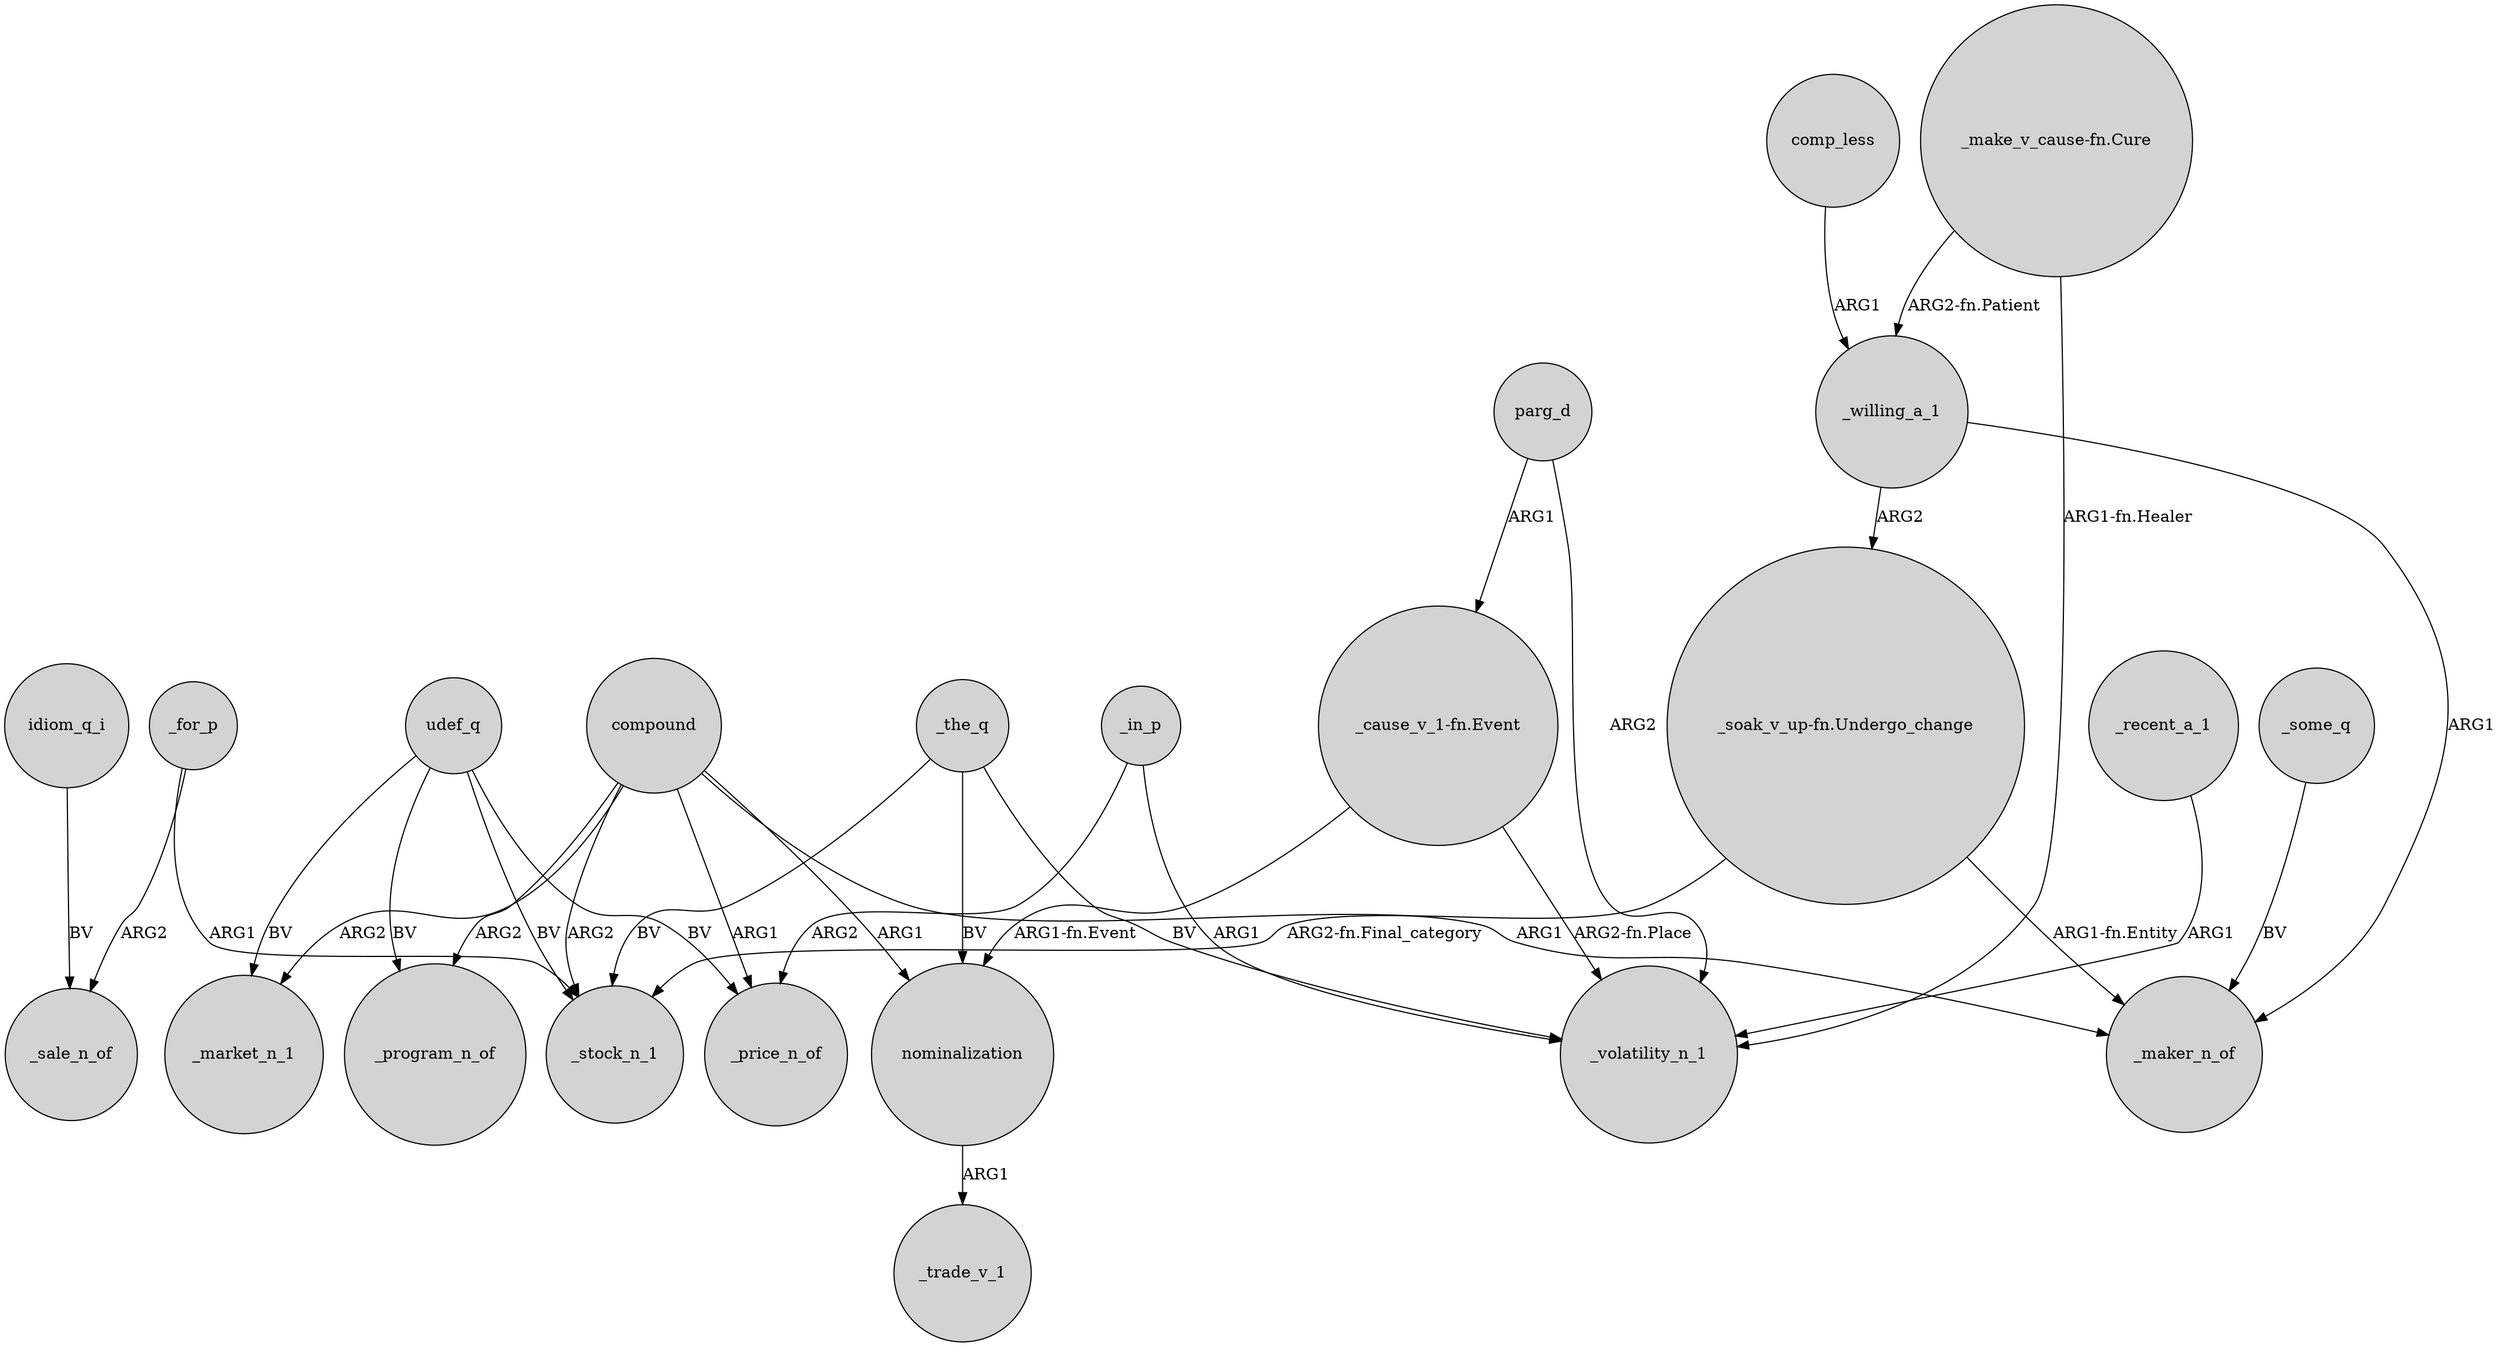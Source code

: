 digraph {
	node [shape=circle style=filled]
	_for_p -> _stock_n_1 [label=ARG1]
	_the_q -> nominalization [label=BV]
	udef_q -> _market_n_1 [label=BV]
	parg_d -> _volatility_n_1 [label=ARG2]
	_the_q -> _volatility_n_1 [label=BV]
	compound -> _market_n_1 [label=ARG2]
	udef_q -> _price_n_of [label=BV]
	_for_p -> _sale_n_of [label=ARG2]
	"_cause_v_1-fn.Event" -> nominalization [label="ARG1-fn.Event"]
	"_soak_v_up-fn.Undergo_change" -> _stock_n_1 [label="ARG2-fn.Final_category"]
	udef_q -> _program_n_of [label=BV]
	"_make_v_cause-fn.Cure" -> _volatility_n_1 [label="ARG1-fn.Healer"]
	_in_p -> _volatility_n_1 [label=ARG1]
	compound -> _program_n_of [label=ARG2]
	compound -> nominalization [label=ARG1]
	_some_q -> _maker_n_of [label=BV]
	_the_q -> _stock_n_1 [label=BV]
	udef_q -> _stock_n_1 [label=BV]
	_willing_a_1 -> _maker_n_of [label=ARG1]
	compound -> _stock_n_1 [label=ARG2]
	_in_p -> _price_n_of [label=ARG2]
	"_make_v_cause-fn.Cure" -> _willing_a_1 [label="ARG2-fn.Patient"]
	compound -> _maker_n_of [label=ARG1]
	"_cause_v_1-fn.Event" -> _volatility_n_1 [label="ARG2-fn.Place"]
	parg_d -> "_cause_v_1-fn.Event" [label=ARG1]
	comp_less -> _willing_a_1 [label=ARG1]
	_willing_a_1 -> "_soak_v_up-fn.Undergo_change" [label=ARG2]
	idiom_q_i -> _sale_n_of [label=BV]
	compound -> _price_n_of [label=ARG1]
	"_soak_v_up-fn.Undergo_change" -> _maker_n_of [label="ARG1-fn.Entity"]
	_recent_a_1 -> _volatility_n_1 [label=ARG1]
	nominalization -> _trade_v_1 [label=ARG1]
}
